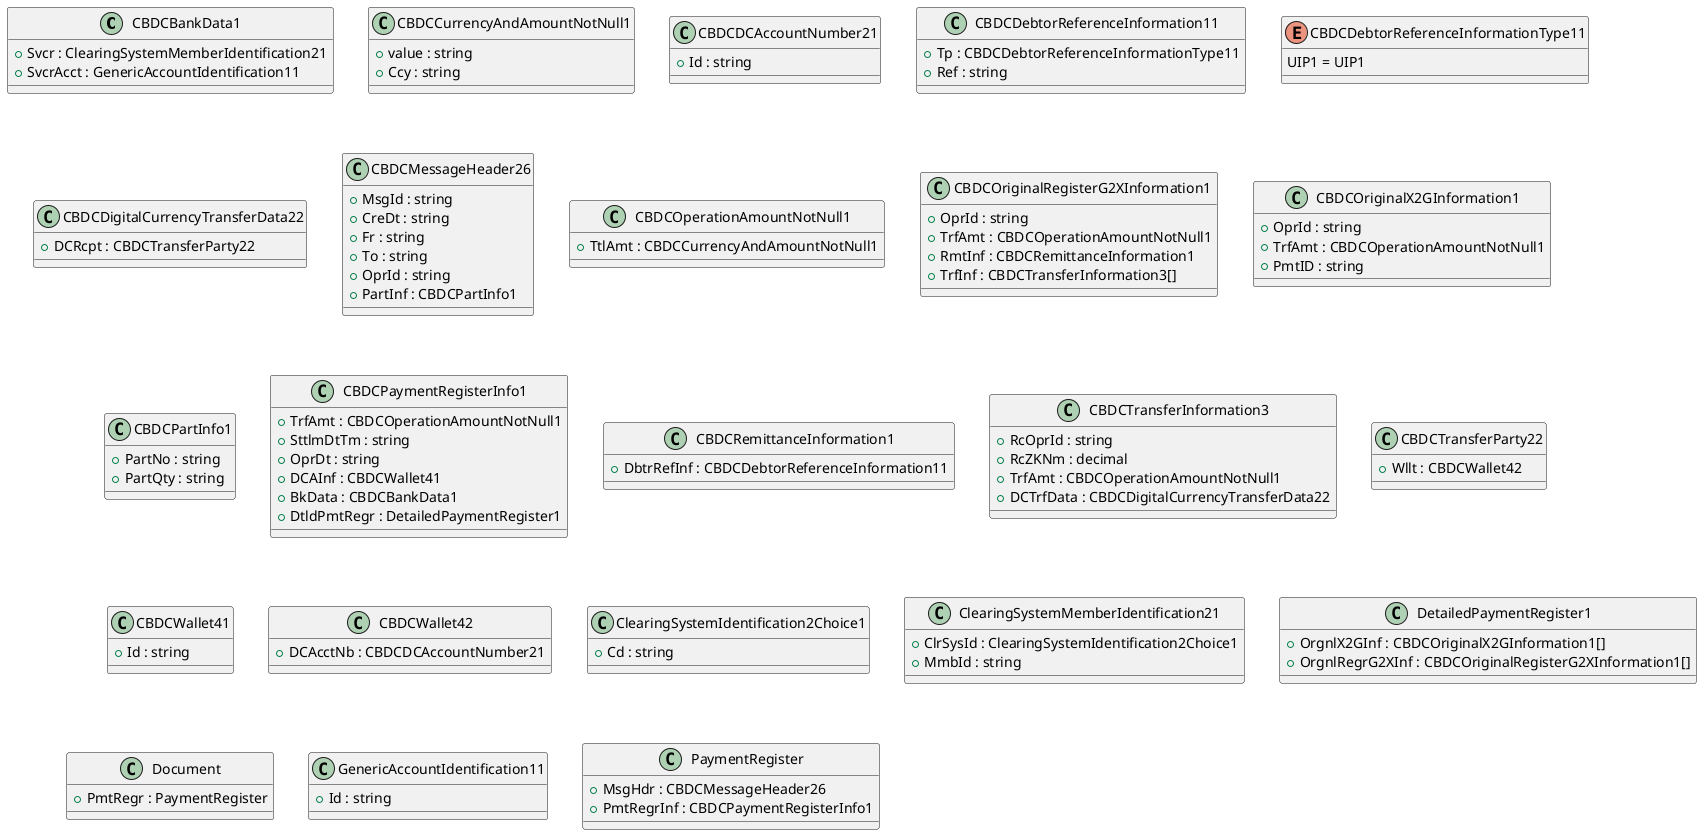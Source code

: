 @startuml

class CBDCBankData1 {
    +Svcr : ClearingSystemMemberIdentification21
    +SvcrAcct : GenericAccountIdentification11
}
class CBDCCurrencyAndAmountNotNull1 {
    +value : string
    +Ccy : string
}
class CBDCDCAccountNumber21 {
    +Id : string
}
class CBDCDebtorReferenceInformation11 {
    +Tp : CBDCDebtorReferenceInformationType11
    +Ref : string
}
enum CBDCDebtorReferenceInformationType11 {
    UIP1 = UIP1
}
class CBDCDigitalCurrencyTransferData22 {
    +DCRcpt : CBDCTransferParty22
}
class CBDCMessageHeader26 {
    +MsgId : string
    +CreDt : string
    +Fr : string
    +To : string
    +OprId : string
    +PartInf : CBDCPartInfo1
}
class CBDCOperationAmountNotNull1 {
    +TtlAmt : CBDCCurrencyAndAmountNotNull1
}
class CBDCOriginalRegisterG2XInformation1 {
    +OprId : string
    +TrfAmt : CBDCOperationAmountNotNull1
    +RmtInf : CBDCRemittanceInformation1
    +TrfInf : CBDCTransferInformation3[]
}
class CBDCOriginalX2GInformation1 {
    +OprId : string
    +TrfAmt : CBDCOperationAmountNotNull1
    +PmtID : string
}
class CBDCPartInfo1 {
    +PartNo : string
    +PartQty : string
}
class CBDCPaymentRegisterInfo1 {
    +TrfAmt : CBDCOperationAmountNotNull1
    +SttlmDtTm : string
    +OprDt : string
    +DCAInf : CBDCWallet41
    +BkData : CBDCBankData1
    +DtldPmtRegr : DetailedPaymentRegister1
}
class CBDCRemittanceInformation1 {
    +DbtrRefInf : CBDCDebtorReferenceInformation11
}
class CBDCTransferInformation3 {
    +RcOprId : string
    +RcZKNm : decimal
    +TrfAmt : CBDCOperationAmountNotNull1
    +DCTrfData : CBDCDigitalCurrencyTransferData22
}
class CBDCTransferParty22 {
    +Wllt : CBDCWallet42
}
class CBDCWallet41 {
    +Id : string
}
class CBDCWallet42 {
    +DCAcctNb : CBDCDCAccountNumber21
}
class ClearingSystemIdentification2Choice1 {
    +Cd : string
}
class ClearingSystemMemberIdentification21 {
    +ClrSysId : ClearingSystemIdentification2Choice1
    +MmbId : string
}
class DetailedPaymentRegister1 {
    +OrgnlX2GInf : CBDCOriginalX2GInformation1[]
    +OrgnlRegrG2XInf : CBDCOriginalRegisterG2XInformation1[]
}
class Document {
    +PmtRegr : PaymentRegister
}
class GenericAccountIdentification11 {
    +Id : string
}
class PaymentRegister {
    +MsgHdr : CBDCMessageHeader26
    +PmtRegrInf : CBDCPaymentRegisterInfo1
}

@enduml
